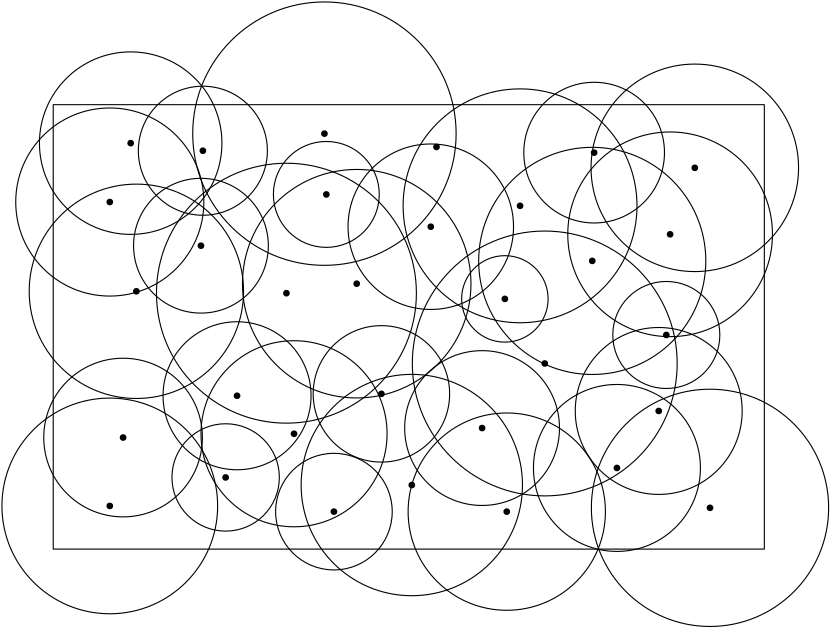 <?xml version="1.0"?>
<!DOCTYPE ipe SYSTEM "ipe.dtd">
<ipe version="70005" creator="Ipe 7.1.5">
<info created="D:20140604093206" modified="D:20140604093219"/>
<ipestyle name="basic">
<symbol name="arrow/arc(spx)">
<path stroke="sym-stroke" fill="sym-stroke" pen="sym-pen">
0 0 m
-1 0.333 l
-1 -0.333 l
h
</path>
</symbol>
<symbol name="arrow/farc(spx)">
<path stroke="sym-stroke" fill="white" pen="sym-pen">
0 0 m
-1 0.333 l
-1 -0.333 l
h
</path>
</symbol>
<symbol name="mark/circle(sx)" transformations="translations">
<path fill="sym-stroke">
0.6 0 0 0.6 0 0 e
0.4 0 0 0.4 0 0 e
</path>
</symbol>
<symbol name="mark/disk(sx)" transformations="translations">
<path fill="sym-stroke">
0.6 0 0 0.6 0 0 e
</path>
</symbol>
<symbol name="mark/fdisk(sfx)" transformations="translations">
<group>
<path fill="sym-fill">
0.5 0 0 0.5 0 0 e
</path>
<path fill="sym-stroke" fillrule="eofill">
0.6 0 0 0.6 0 0 e
0.4 0 0 0.4 0 0 e
</path>
</group>
</symbol>
<symbol name="mark/box(sx)" transformations="translations">
<path fill="sym-stroke" fillrule="eofill">
-0.6 -0.6 m
0.6 -0.6 l
0.6 0.6 l
-0.6 0.6 l
h
-0.4 -0.4 m
0.4 -0.4 l
0.4 0.4 l
-0.4 0.4 l
h
</path>
</symbol>
<symbol name="mark/square(sx)" transformations="translations">
<path fill="sym-stroke">
-0.6 -0.6 m
0.6 -0.6 l
0.6 0.6 l
-0.6 0.6 l
h
</path>
</symbol>
<symbol name="mark/fsquare(sfx)" transformations="translations">
<group>
<path fill="sym-fill">
-0.5 -0.5 m
0.5 -0.5 l
0.5 0.5 l
-0.5 0.5 l
h
</path>
<path fill="sym-stroke" fillrule="eofill">
-0.6 -0.6 m
0.6 -0.6 l
0.6 0.6 l
-0.6 0.6 l
h
-0.4 -0.4 m
0.4 -0.4 l
0.4 0.4 l
-0.4 0.4 l
h
</path>
</group>
</symbol>
<symbol name="mark/cross(sx)" transformations="translations">
<group>
<path fill="sym-stroke">
-0.43 -0.57 m
0.57 0.43 l
0.43 0.57 l
-0.57 -0.43 l
h
</path>
<path fill="sym-stroke">
-0.43 0.57 m
0.57 -0.43 l
0.43 -0.57 l
-0.57 0.43 l
h
</path>
</group>
</symbol>
<symbol name="arrow/fnormal(spx)">
<path stroke="sym-stroke" fill="white" pen="sym-pen">
0 0 m
-1 0.333 l
-1 -0.333 l
h
</path>
</symbol>
<symbol name="arrow/pointed(spx)">
<path stroke="sym-stroke" fill="sym-stroke" pen="sym-pen">
0 0 m
-1 0.333 l
-0.8 0 l
-1 -0.333 l
h
</path>
</symbol>
<symbol name="arrow/fpointed(spx)">
<path stroke="sym-stroke" fill="white" pen="sym-pen">
0 0 m
-1 0.333 l
-0.8 0 l
-1 -0.333 l
h
</path>
</symbol>
<symbol name="arrow/linear(spx)">
<path stroke="sym-stroke" pen="sym-pen">
-1 0.333 m
0 0 l
-1 -0.333 l
</path>
</symbol>
<symbol name="arrow/fdouble(spx)">
<path stroke="sym-stroke" fill="white" pen="sym-pen">
0 0 m
-1 0.333 l
-1 -0.333 l
h
-1 0 m
-2 0.333 l
-2 -0.333 l
h
</path>
</symbol>
<symbol name="arrow/double(spx)">
<path stroke="sym-stroke" fill="sym-stroke" pen="sym-pen">
0 0 m
-1 0.333 l
-1 -0.333 l
h
-1 0 m
-2 0.333 l
-2 -0.333 l
h
</path>
</symbol>
<pen name="heavier" value="0.8"/>
<pen name="fat" value="1.2"/>
<pen name="ultrafat" value="2"/>
<symbolsize name="large" value="5"/>
<symbolsize name="small" value="2"/>
<symbolsize name="tiny" value="1.1"/>
<arrowsize name="large" value="10"/>
<arrowsize name="small" value="5"/>
<arrowsize name="tiny" value="3"/>
<color name="red" value="1 0 0"/>
<color name="green" value="0 1 0"/>
<color name="blue" value="0 0 1"/>
<color name="yellow" value="1 1 0"/>
<color name="orange" value="1 0.647 0"/>
<color name="gold" value="1 0.843 0"/>
<color name="purple" value="0.627 0.125 0.941"/>
<color name="gray" value="0.745"/>
<color name="brown" value="0.647 0.165 0.165"/>
<color name="navy" value="0 0 0.502"/>
<color name="pink" value="1 0.753 0.796"/>
<color name="seagreen" value="0.18 0.545 0.341"/>
<color name="turquoise" value="0.251 0.878 0.816"/>
<color name="violet" value="0.933 0.51 0.933"/>
<color name="darkblue" value="0 0 0.545"/>
<color name="darkcyan" value="0 0.545 0.545"/>
<color name="darkgray" value="0.663"/>
<color name="darkgreen" value="0 0.392 0"/>
<color name="darkmagenta" value="0.545 0 0.545"/>
<color name="darkorange" value="1 0.549 0"/>
<color name="darkred" value="0.545 0 0"/>
<color name="lightblue" value="0.678 0.847 0.902"/>
<color name="lightcyan" value="0.878 1 1"/>
<color name="lightgray" value="0.827"/>
<color name="lightgreen" value="0.565 0.933 0.565"/>
<color name="lightyellow" value="1 1 0.878"/>
<dashstyle name="dashed" value="[4] 0"/>
<dashstyle name="dotted" value="[1 3] 0"/>
<dashstyle name="dash dotted" value="[4 2 1 2] 0"/>
<dashstyle name="dash dot dotted" value="[4 2 1 2 1 2] 0"/>
<textsize name="large" value="\large"/>
<textsize name="Large" value="\Large"/>
<textsize name="LARGE" value="\LARGE"/>
<textsize name="huge" value="\huge"/>
<textsize name="Huge" value="\Huge"/>
<textsize name="small" value="\small"/>
<textsize name="footnote" value="\footnotesize"/>
<textsize name="tiny" value="\tiny"/>
<textstyle name="center" begin="\begin{center}" end="\end{center}"/>
<textstyle name="itemize" begin="\begin{itemize}" end="\end{itemize}"/>
<textstyle name="item" begin="\begin{itemize}\item{}" end="\end{itemize}"/>
<gridsize name="4 pts" value="4"/>
<gridsize name="8 pts (~3 mm)" value="8"/>
<gridsize name="16 pts (~6 mm)" value="16"/>
<gridsize name="32 pts (~12 mm)" value="32"/>
<gridsize name="10 pts (~3.5 mm)" value="10"/>
<gridsize name="20 pts (~7 mm)" value="20"/>
<gridsize name="14 pts (~5 mm)" value="14"/>
<gridsize name="28 pts (~10 mm)" value="28"/>
<gridsize name="56 pts (~20 mm)" value="56"/>
<anglesize name="90 deg" value="90"/>
<anglesize name="60 deg" value="60"/>
<anglesize name="45 deg" value="45"/>
<anglesize name="30 deg" value="30"/>
<anglesize name="22.5 deg" value="22.5"/>
<tiling name="falling" angle="-60" step="4" width="1"/>
<tiling name="rising" angle="30" step="4" width="1"/>
</ipestyle>
<page>
<layer name="alpha"/>
<view layers="alpha" active="alpha"/>
<path layer="alpha" stroke="black">
112 784 m
112 624 l
368 624 l
368 784 l
h
</path>
<use name="mark/disk(sx)" pos="165.187 733.226" size="small" stroke="black"/>
<use name="mark/disk(sx)" pos="230.147 679.89" size="small" stroke="black"/>
<use name="mark/disk(sx)" pos="274.593 714.08" size="small" stroke="black"/>
<use name="mark/disk(sx)" pos="247.925 740.064" size="small" stroke="black"/>
<use name="mark/disk(sx)" pos="178.179 679.207" size="small" stroke="black"/>
<use name="mark/disk(sx)" pos="195.957 716.131" size="small" stroke="black"/>
<use name="mark/disk(sx)" pos="210.317 751.688" size="small" stroke="black"/>
<use name="mark/disk(sx)" pos="165.87 767.416" size="small" stroke="black"/>
<use name="mark/disk(sx)" pos="141.938 716.815" size="small" stroke="black"/>
<use name="mark/disk(sx)" pos="137.151 664.163" size="small" stroke="black"/>
<use name="mark/disk(sx)" pos="174.076 649.804" size="small" stroke="black"/>
<use name="mark/disk(sx)" pos="198.692 665.531" size="small" stroke="black"/>
<use name="mark/disk(sx)" pos="241.087 647.068" size="small" stroke="black"/>
<use name="mark/disk(sx)" pos="266.388 667.582" size="small" stroke="black"/>
<use name="mark/disk(sx)" pos="314.937 653.223" size="small" stroke="black"/>
<use name="mark/disk(sx)" pos="329.98 673.736" size="small" stroke="black"/>
<use name="mark/disk(sx)" pos="332.715 701.088" size="small" stroke="black"/>
<use name="mark/disk(sx)" pos="288.953 690.831" size="small" stroke="black"/>
<use name="mark/disk(sx)" pos="306.047 727.756" size="small" stroke="black"/>
<use name="mark/disk(sx)" pos="334.083 737.329" size="small" stroke="black"/>
<use name="mark/disk(sx)" pos="342.972 761.261" size="small" stroke="black"/>
<use name="mark/disk(sx)" pos="306.731 766.732" size="small" stroke="black"/>
<use name="mark/disk(sx)" pos="280.063 747.586" size="small" stroke="black"/>
<use name="mark/disk(sx)" pos="249.977 768.783" size="small" stroke="black"/>
<use name="mark/disk(sx)" pos="221.257 719.55" size="small" stroke="black"/>
<use name="mark/disk(sx)" pos="209.633 773.57" size="small" stroke="black"/>
<use name="mark/disk(sx)" pos="139.886 770.151" size="small" stroke="black"/>
<use name="mark/disk(sx)" pos="132.365 748.953" size="small" stroke="black"/>
<use name="mark/disk(sx)" pos="132.365 639.547" size="small" stroke="black"/>
<use name="mark/disk(sx)" pos="348.442 638.863" size="small" stroke="black"/>
<use name="mark/disk(sx)" pos="275.277 637.495" size="small" stroke="black"/>
<use name="mark/disk(sx)" pos="213.052 637.495" size="small" stroke="black"/>
<path stroke="black">
38.8245 0 0 38.8245 132.365 639.547 e
</path>
<path stroke="black">
28.5563 0 0 28.5563 137.151 664.163 e
</path>
<path stroke="black">
26.6412 0 0 26.6412 178.179 679.207 e
</path>
<path stroke="black">
33.4963 0 0 33.4963 198.692 665.531 e
</path>
<path stroke="black">
19.3276 0 0 19.3276 174.076 649.804 e
</path>
<path stroke="black">
20.9884 0 0 20.9884 213.052 637.495 e
</path>
<path stroke="black">
39.8419 0 0 39.8419 241.087 647.068 e
</path>
<path stroke="black">
24.5612 0 0 24.5612 230.147 679.89 e
</path>
<path stroke="black">
27.8649 0 0 27.8649 266.388 667.582 e
</path>
<path stroke="black">
35.5159 0 0 35.5159 275.277 637.495 e
</path>
<path stroke="black">
38.5833 0 0 38.5833 141.938 716.815 e
</path>
<path stroke="black">
24.2582 0 0 24.2582 165.187 733.226 e
</path>
<path stroke="black">
33.8585 0 0 33.8585 132.365 748.953 e
</path>
<path stroke="black">
23.2251 0 0 23.2251 165.87 767.416 e
</path>
<path stroke="black">
32.8469 0 0 32.8469 139.886 770.151 e
</path>
<path stroke="black">
46.7861 0 0 46.7861 195.957 716.131 e
</path>
<path stroke="black">
41.131 0 0 41.131 221.257 719.55 e
</path>
<path stroke="black">
19.0603 0 0 19.0603 210.317 751.688 e
</path>
<path stroke="black">
47.4115 0 0 47.4115 209.633 773.57 e
</path>
<path stroke="black">
29.787 0 0 29.787 247.925 740.064 e
</path>
<path stroke="black">
42.1007 0 0 42.1007 280.063 747.586 e
</path>
<path stroke="black">
15.5644 0 0 15.5644 274.593 714.08 e
</path>
<path stroke="black">
47.6739 0 0 47.6739 288.953 690.831 e
</path>
<path stroke="black">
19.266 0 0 19.266 332.715 701.088 e
</path>
<path stroke="black">
30.0449 0 0 30.0449 329.98 673.736 e
</path>
<path stroke="black">
30.053 0 0 30.053 314.937 653.223 e
</path>
<path stroke="black">
40.887 0 0 40.887 306.047 727.756 e
</path>
<path stroke="black">
25.3223 0 0 25.3223 306.731 766.732 e
</path>
<path stroke="black">
37.3515 0 0 37.3515 342.972 761.261 e
</path>
<path stroke="black">
36.8432 0 0 36.8432 334.083 737.329 e
</path>
<path stroke="black">
42.7091 0 0 42.7091 348.442 638.863 e
</path>
</page>
</ipe>
